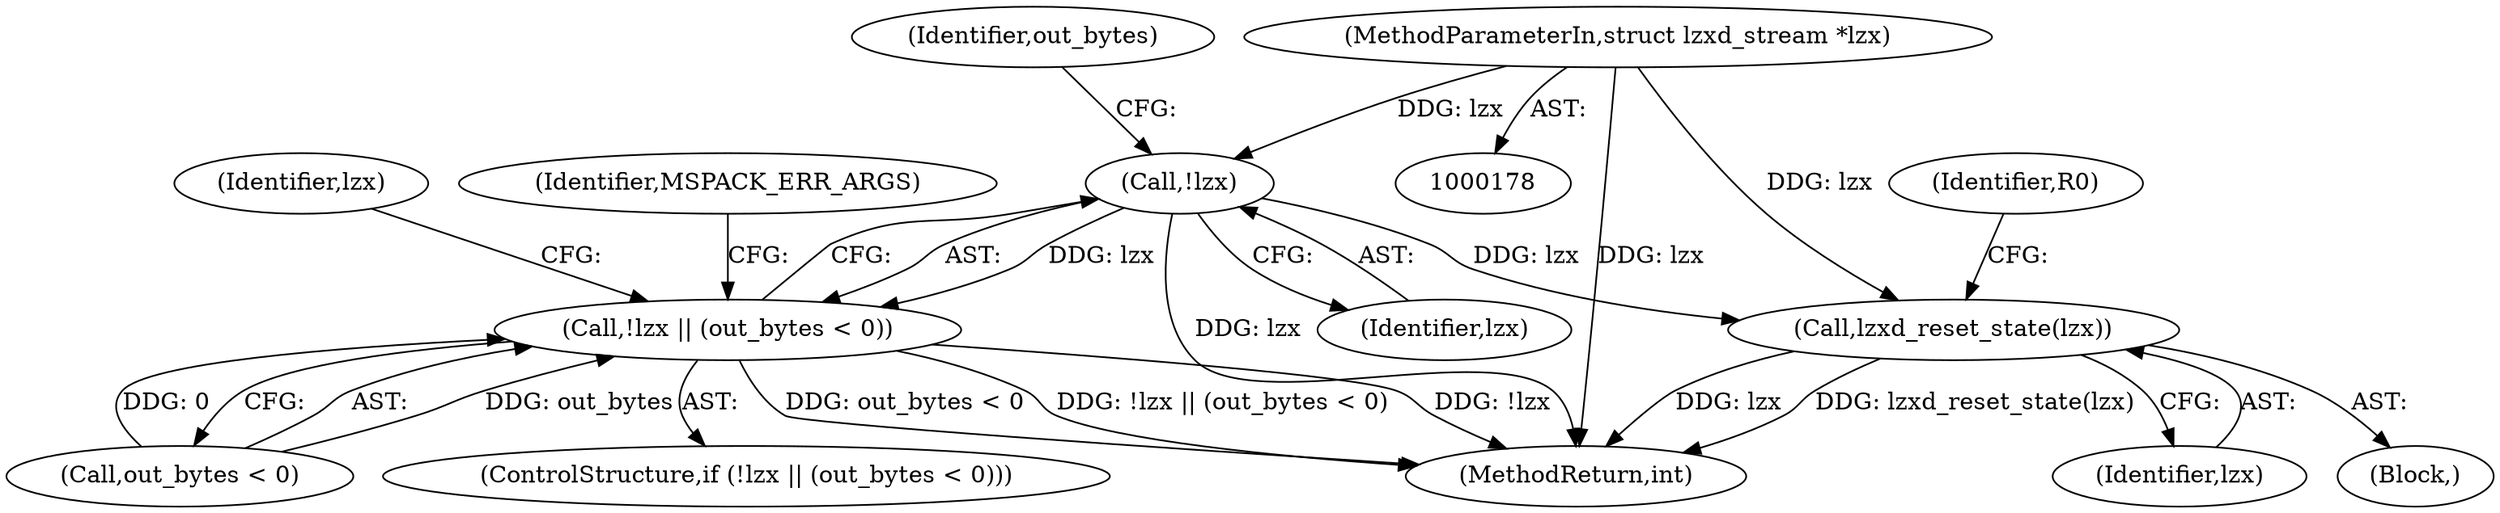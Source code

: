 digraph "0_libmspack_18b6a2cc0b87536015bedd4f7763e6b02d5aa4f3@pointer" {
"1000179" [label="(MethodParameterIn,struct lzxd_stream *lzx)"];
"1000216" [label="(Call,!lzx)"];
"1000215" [label="(Call,!lzx || (out_bytes < 0))"];
"1000363" [label="(Call,lzxd_reset_state(lzx))"];
"1000225" [label="(Identifier,lzx)"];
"1000218" [label="(Call,out_bytes < 0)"];
"1000219" [label="(Identifier,out_bytes)"];
"1000215" [label="(Call,!lzx || (out_bytes < 0))"];
"1001886" [label="(MethodReturn,int)"];
"1000366" [label="(Identifier,R0)"];
"1000179" [label="(MethodParameterIn,struct lzxd_stream *lzx)"];
"1000363" [label="(Call,lzxd_reset_state(lzx))"];
"1000217" [label="(Identifier,lzx)"];
"1000222" [label="(Identifier,MSPACK_ERR_ARGS)"];
"1000364" [label="(Identifier,lzx)"];
"1000351" [label="(Block,)"];
"1000216" [label="(Call,!lzx)"];
"1000214" [label="(ControlStructure,if (!lzx || (out_bytes < 0)))"];
"1000179" -> "1000178"  [label="AST: "];
"1000179" -> "1001886"  [label="DDG: lzx"];
"1000179" -> "1000216"  [label="DDG: lzx"];
"1000179" -> "1000363"  [label="DDG: lzx"];
"1000216" -> "1000215"  [label="AST: "];
"1000216" -> "1000217"  [label="CFG: "];
"1000217" -> "1000216"  [label="AST: "];
"1000219" -> "1000216"  [label="CFG: "];
"1000215" -> "1000216"  [label="CFG: "];
"1000216" -> "1001886"  [label="DDG: lzx"];
"1000216" -> "1000215"  [label="DDG: lzx"];
"1000216" -> "1000363"  [label="DDG: lzx"];
"1000215" -> "1000214"  [label="AST: "];
"1000215" -> "1000218"  [label="CFG: "];
"1000218" -> "1000215"  [label="AST: "];
"1000222" -> "1000215"  [label="CFG: "];
"1000225" -> "1000215"  [label="CFG: "];
"1000215" -> "1001886"  [label="DDG: !lzx"];
"1000215" -> "1001886"  [label="DDG: out_bytes < 0"];
"1000215" -> "1001886"  [label="DDG: !lzx || (out_bytes < 0)"];
"1000218" -> "1000215"  [label="DDG: out_bytes"];
"1000218" -> "1000215"  [label="DDG: 0"];
"1000363" -> "1000351"  [label="AST: "];
"1000363" -> "1000364"  [label="CFG: "];
"1000364" -> "1000363"  [label="AST: "];
"1000366" -> "1000363"  [label="CFG: "];
"1000363" -> "1001886"  [label="DDG: lzx"];
"1000363" -> "1001886"  [label="DDG: lzxd_reset_state(lzx)"];
}
